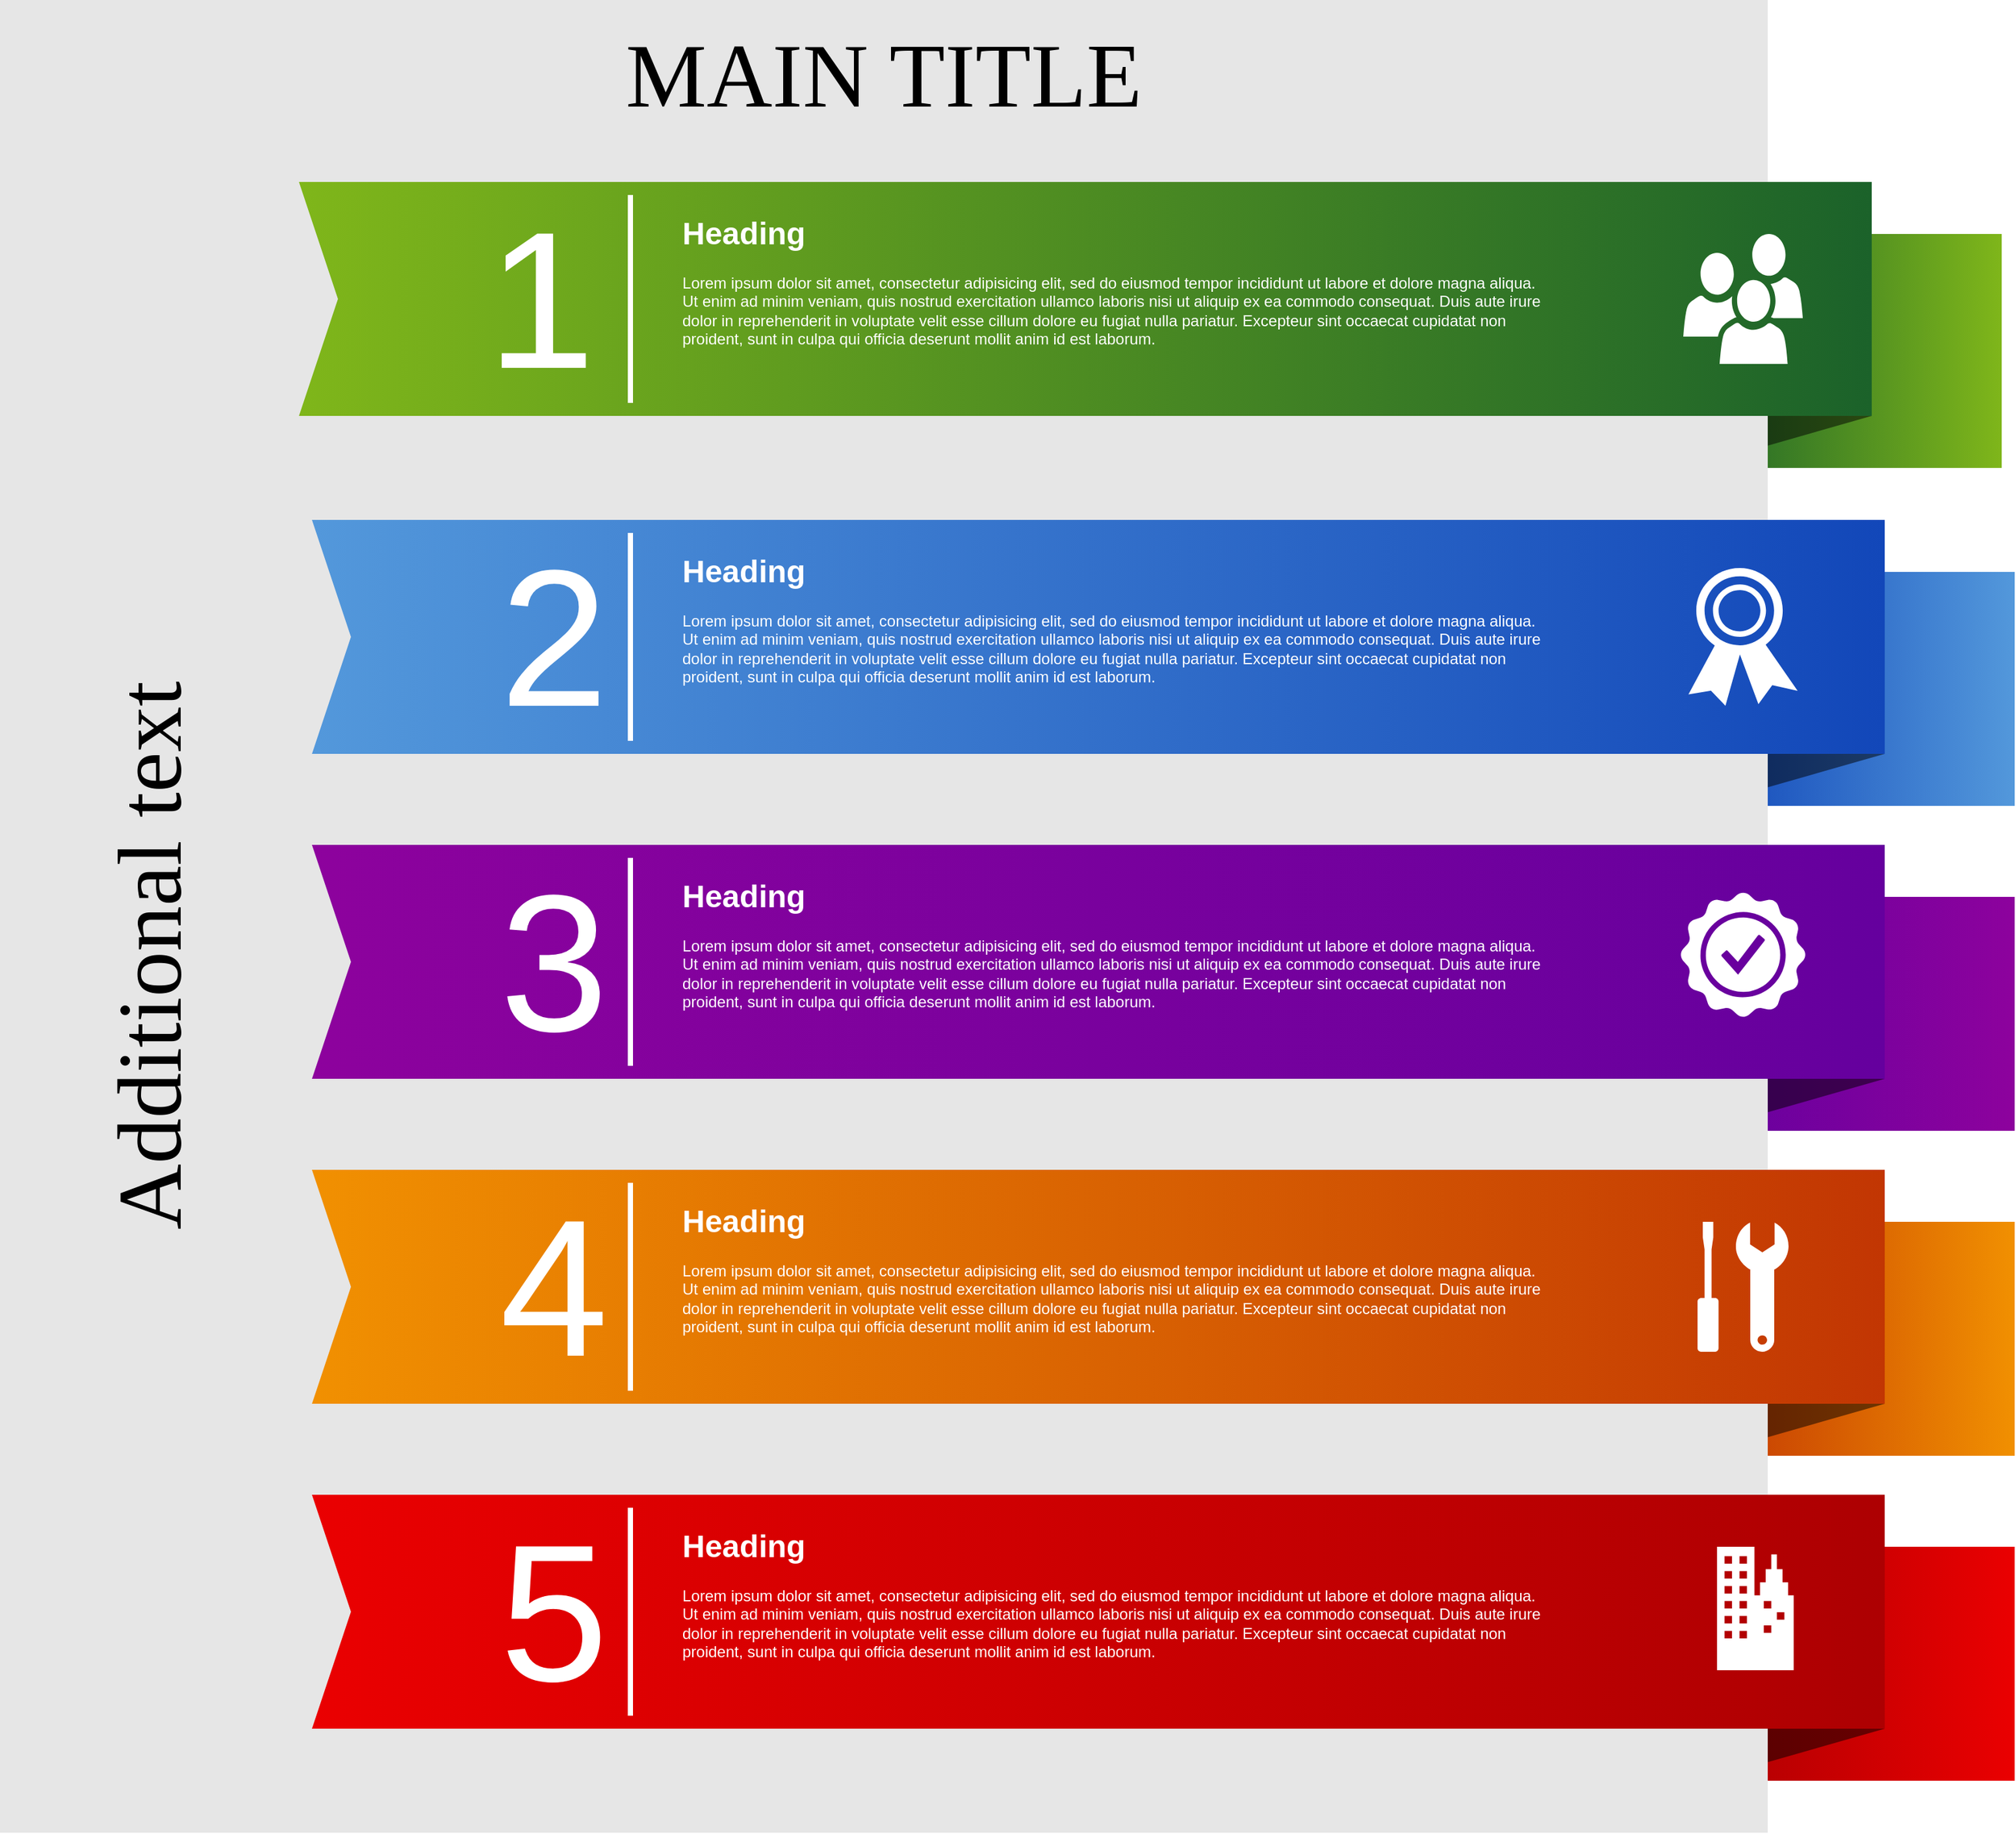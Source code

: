 <mxfile version="24.2.8" type="github">
  <diagram name="Page-1" id="1622d65d-c77d-c4b6-e0e7-3c11208c8684">
    <mxGraphModel dx="1408" dy="748" grid="1" gridSize="10" guides="1" tooltips="1" connect="1" arrows="1" fold="1" page="1" pageScale="1.5" pageWidth="1169" pageHeight="826" background="none" math="0" shadow="0">
      <root>
        <mxCell id="0" style=";html=1;" />
        <mxCell id="1" style=";html=1;" parent="0" />
        <mxCell id="869962fe87da545-3" value="" style="whiteSpace=wrap;html=1;rounded=0;shadow=0;dashed=0;strokeWidth=1;fontFamily=Tahoma;fontSize=10;fontColor=#FFFFFF;strokeColor=none;fillColor=#7FB61A;gradientColor=#1B622A;gradientDirection=west;" parent="1" vertex="1">
          <mxGeometry x="1360" y="210" width="240" height="180" as="geometry" />
        </mxCell>
        <mxCell id="869962fe87da545-4" value="" style="verticalLabelPosition=bottom;verticalAlign=top;html=1;strokeWidth=1;shape=mxgraph.basic.orthogonal_triangle;rounded=0;shadow=0;dashed=0;fontFamily=Tahoma;fontSize=10;fontColor=#FFFFFF;flipV=1;fillColor=#000000;strokeColor=none;opacity=50;" parent="1" vertex="1">
          <mxGeometry x="1360" y="350" width="140" height="40" as="geometry" />
        </mxCell>
        <mxCell id="869962fe87da545-6" value="" style="whiteSpace=wrap;html=1;rounded=0;shadow=0;dashed=0;strokeWidth=1;fontFamily=Tahoma;fontSize=10;fontColor=#FFFFFF;strokeColor=none;fillColor=#5398DB;gradientColor=#1247B9;gradientDirection=west;" parent="1" vertex="1">
          <mxGeometry x="1370" y="470" width="240" height="180" as="geometry" />
        </mxCell>
        <mxCell id="869962fe87da545-7" value="" style="verticalLabelPosition=bottom;verticalAlign=top;html=1;strokeWidth=1;shape=mxgraph.basic.orthogonal_triangle;rounded=0;shadow=0;dashed=0;fontFamily=Tahoma;fontSize=10;fontColor=#FFFFFF;flipV=1;fillColor=#000000;strokeColor=none;opacity=50;" parent="1" vertex="1">
          <mxGeometry x="1370" y="610" width="140" height="40" as="geometry" />
        </mxCell>
        <mxCell id="869962fe87da545-9" value="" style="whiteSpace=wrap;html=1;rounded=0;shadow=0;dashed=0;strokeWidth=1;fontFamily=Tahoma;fontSize=10;fontColor=#FFFFFF;strokeColor=none;fillColor=#8D029D;gradientColor=#65009E;gradientDirection=west;" parent="1" vertex="1">
          <mxGeometry x="1370" y="720" width="240" height="180" as="geometry" />
        </mxCell>
        <mxCell id="869962fe87da545-10" value="" style="verticalLabelPosition=bottom;verticalAlign=top;html=1;strokeWidth=1;shape=mxgraph.basic.orthogonal_triangle;rounded=0;shadow=0;dashed=0;fontFamily=Tahoma;fontSize=10;fontColor=#FFFFFF;flipV=1;fillColor=#000000;strokeColor=none;opacity=50;" parent="1" vertex="1">
          <mxGeometry x="1370" y="860" width="140" height="40" as="geometry" />
        </mxCell>
        <mxCell id="869962fe87da545-12" value="" style="whiteSpace=wrap;html=1;rounded=0;shadow=0;dashed=0;strokeWidth=1;fontFamily=Tahoma;fontSize=10;fontColor=#FFFFFF;strokeColor=none;fillColor=#F19001;gradientColor=#C23603;gradientDirection=west;" parent="1" vertex="1">
          <mxGeometry x="1370" y="970" width="240" height="180" as="geometry" />
        </mxCell>
        <mxCell id="869962fe87da545-13" value="" style="verticalLabelPosition=bottom;verticalAlign=top;html=1;strokeWidth=1;shape=mxgraph.basic.orthogonal_triangle;rounded=0;shadow=0;dashed=0;fontFamily=Tahoma;fontSize=10;fontColor=#FFFFFF;flipV=1;fillColor=#000000;strokeColor=none;opacity=50;" parent="1" vertex="1">
          <mxGeometry x="1370" y="1110" width="140" height="40" as="geometry" />
        </mxCell>
        <mxCell id="869962fe87da545-15" value="" style="whiteSpace=wrap;html=1;rounded=0;shadow=0;dashed=0;strokeWidth=1;fontFamily=Tahoma;fontSize=10;fontColor=#FFFFFF;strokeColor=none;fillColor=#EA0001;gradientColor=#AD0002;gradientDirection=west;" parent="1" vertex="1">
          <mxGeometry x="1370" y="1220" width="240" height="180" as="geometry" />
        </mxCell>
        <mxCell id="869962fe87da545-16" value="" style="verticalLabelPosition=bottom;verticalAlign=top;html=1;strokeWidth=1;shape=mxgraph.basic.orthogonal_triangle;rounded=0;shadow=0;dashed=0;fontFamily=Tahoma;fontSize=10;fontColor=#FFFFFF;flipV=1;fillColor=#000000;strokeColor=none;opacity=50;" parent="1" vertex="1">
          <mxGeometry x="1370" y="1360" width="140" height="40" as="geometry" />
        </mxCell>
        <mxCell id="869962fe87da545-5" value="MAIN TITLE" style="whiteSpace=wrap;html=1;rounded=0;shadow=0;dashed=0;strokeWidth=1;fillColor=#E6E6E6;fontFamily=Verdana;fontSize=70;strokeColor=none;verticalAlign=top;spacingTop=10;" parent="1" vertex="1">
          <mxGeometry x="60" y="30" width="1360" height="1410" as="geometry" />
        </mxCell>
        <mxCell id="869962fe87da545-2" value="" style="html=1;shadow=0;dashed=0;align=center;verticalAlign=middle;shape=mxgraph.arrows2.arrow;dy=0;dx=0;notch=30;rounded=0;strokeColor=none;strokeWidth=1;fillColor=#7FB61A;fontFamily=Tahoma;fontSize=10;fontColor=#FFFFFF;gradientColor=#1B622A;gradientDirection=east;" parent="1" vertex="1">
          <mxGeometry x="290" y="170" width="1210" height="180" as="geometry" />
        </mxCell>
        <mxCell id="869962fe87da545-8" value="" style="html=1;shadow=0;dashed=0;align=center;verticalAlign=middle;shape=mxgraph.arrows2.arrow;dy=0;dx=0;notch=30;rounded=0;strokeColor=none;strokeWidth=1;fillColor=#5398DB;fontFamily=Tahoma;fontSize=10;fontColor=#FFFFFF;gradientColor=#1247B9;gradientDirection=east;" parent="1" vertex="1">
          <mxGeometry x="300" y="430" width="1210" height="180" as="geometry" />
        </mxCell>
        <mxCell id="869962fe87da545-11" value="" style="html=1;shadow=0;dashed=0;align=center;verticalAlign=middle;shape=mxgraph.arrows2.arrow;dy=0;dx=0;notch=30;rounded=0;strokeColor=none;strokeWidth=1;fillColor=#8D029D;fontFamily=Tahoma;fontSize=10;fontColor=#FFFFFF;gradientColor=#65009E;gradientDirection=east;" parent="1" vertex="1">
          <mxGeometry x="300" y="680" width="1210" height="180" as="geometry" />
        </mxCell>
        <mxCell id="869962fe87da545-14" value="" style="html=1;shadow=0;dashed=0;align=center;verticalAlign=middle;shape=mxgraph.arrows2.arrow;dy=0;dx=0;notch=30;rounded=0;strokeColor=none;strokeWidth=1;fillColor=#F19001;fontFamily=Tahoma;fontSize=10;fontColor=#FFFFFF;gradientColor=#C23603;gradientDirection=east;" parent="1" vertex="1">
          <mxGeometry x="300" y="930" width="1210" height="180" as="geometry" />
        </mxCell>
        <mxCell id="869962fe87da545-17" value="" style="html=1;shadow=0;dashed=0;align=center;verticalAlign=middle;shape=mxgraph.arrows2.arrow;dy=0;dx=0;notch=30;rounded=0;strokeColor=none;strokeWidth=1;fillColor=#EA0001;fontFamily=Tahoma;fontSize=10;fontColor=#FFFFFF;gradientColor=#AD0002;gradientDirection=east;" parent="1" vertex="1">
          <mxGeometry x="300" y="1180" width="1210" height="180" as="geometry" />
        </mxCell>
        <mxCell id="869962fe87da545-18" value="Additional text" style="text;html=1;strokeColor=none;fillColor=none;align=center;verticalAlign=middle;whiteSpace=wrap;rounded=0;shadow=0;dashed=0;fontFamily=Verdana;fontSize=70;horizontal=0;" parent="1" vertex="1">
          <mxGeometry x="110" y="170" width="130" height="1190" as="geometry" />
        </mxCell>
        <mxCell id="869962fe87da545-19" value="1" style="text;html=1;strokeColor=none;fillColor=none;align=right;verticalAlign=middle;whiteSpace=wrap;rounded=0;shadow=0;dashed=0;fontFamily=Helvetica;fontSize=150;fontColor=#FFFFFF;" parent="1" vertex="1">
          <mxGeometry x="320" y="170" width="200" height="180" as="geometry" />
        </mxCell>
        <mxCell id="869962fe87da545-20" value="2" style="text;html=1;strokeColor=none;fillColor=none;align=right;verticalAlign=middle;whiteSpace=wrap;rounded=0;shadow=0;dashed=0;fontFamily=Helvetica;fontSize=150;fontColor=#FFFFFF;" parent="1" vertex="1">
          <mxGeometry x="330" y="430" width="200" height="180" as="geometry" />
        </mxCell>
        <mxCell id="869962fe87da545-21" value="3" style="text;html=1;strokeColor=none;fillColor=none;align=right;verticalAlign=middle;whiteSpace=wrap;rounded=0;shadow=0;dashed=0;fontFamily=Helvetica;fontSize=150;fontColor=#FFFFFF;" parent="1" vertex="1">
          <mxGeometry x="330" y="680" width="200" height="180" as="geometry" />
        </mxCell>
        <mxCell id="869962fe87da545-22" value="4" style="text;html=1;strokeColor=none;fillColor=none;align=right;verticalAlign=middle;whiteSpace=wrap;rounded=0;shadow=0;dashed=0;fontFamily=Helvetica;fontSize=150;fontColor=#FFFFFF;" parent="1" vertex="1">
          <mxGeometry x="330" y="930" width="200" height="180" as="geometry" />
        </mxCell>
        <mxCell id="869962fe87da545-23" value="5" style="text;html=1;strokeColor=none;fillColor=none;align=right;verticalAlign=middle;whiteSpace=wrap;rounded=0;shadow=0;dashed=0;fontFamily=Helvetica;fontSize=150;fontColor=#FFFFFF;" parent="1" vertex="1">
          <mxGeometry x="330" y="1180" width="200" height="180" as="geometry" />
        </mxCell>
        <mxCell id="869962fe87da545-24" value="" style="line;strokeWidth=4;direction=south;html=1;rounded=0;shadow=0;dashed=0;fillColor=none;gradientColor=#AD0002;fontFamily=Helvetica;fontSize=150;fontColor=#FFFFFF;align=right;strokeColor=#FFFFFF;" parent="1" vertex="1">
          <mxGeometry x="540" y="180" width="10" height="160" as="geometry" />
        </mxCell>
        <mxCell id="869962fe87da545-25" value="" style="line;strokeWidth=4;direction=south;html=1;rounded=0;shadow=0;dashed=0;fillColor=none;gradientColor=#AD0002;fontFamily=Helvetica;fontSize=150;fontColor=#FFFFFF;align=right;strokeColor=#FFFFFF;" parent="1" vertex="1">
          <mxGeometry x="540" y="440" width="10" height="160" as="geometry" />
        </mxCell>
        <mxCell id="869962fe87da545-26" value="" style="line;strokeWidth=4;direction=south;html=1;rounded=0;shadow=0;dashed=0;fillColor=none;gradientColor=#AD0002;fontFamily=Helvetica;fontSize=150;fontColor=#FFFFFF;align=right;strokeColor=#FFFFFF;" parent="1" vertex="1">
          <mxGeometry x="540" y="690" width="10" height="160" as="geometry" />
        </mxCell>
        <mxCell id="869962fe87da545-27" value="" style="line;strokeWidth=4;direction=south;html=1;rounded=0;shadow=0;dashed=0;fillColor=none;gradientColor=#AD0002;fontFamily=Helvetica;fontSize=150;fontColor=#FFFFFF;align=right;strokeColor=#FFFFFF;" parent="1" vertex="1">
          <mxGeometry x="540" y="940" width="10" height="160" as="geometry" />
        </mxCell>
        <mxCell id="869962fe87da545-28" value="" style="line;strokeWidth=4;direction=south;html=1;rounded=0;shadow=0;dashed=0;fillColor=none;gradientColor=#AD0002;fontFamily=Helvetica;fontSize=150;fontColor=#FFFFFF;align=right;strokeColor=#FFFFFF;" parent="1" vertex="1">
          <mxGeometry x="540" y="1190" width="10" height="160" as="geometry" />
        </mxCell>
        <mxCell id="869962fe87da545-29" value="&lt;h1&gt;Heading&lt;/h1&gt;&lt;p&gt;L&lt;span&gt;orem ipsum dolor sit amet, consectetur adipisicing elit, sed do eiusmod tempor incididunt ut labore et dolore magna aliqua. Ut enim ad minim veniam, quis nostrud exercitation ullamco laboris nisi ut aliquip ex ea commodo consequat. Duis aute irure dolor in reprehenderit in voluptate velit esse cillum dolore eu fugiat nulla pariatur. Excepteur sint occaecat cupidatat non proident, sunt in culpa qui officia deserunt mollit anim id est laborum.&lt;/span&gt;&lt;/p&gt;" style="text;html=1;strokeColor=none;fillColor=none;spacing=5;spacingTop=-20;whiteSpace=wrap;overflow=hidden;rounded=0;shadow=0;dashed=0;fontFamily=Helvetica;fontSize=12;fontColor=#FFFFFF;align=left;" parent="1" vertex="1">
          <mxGeometry x="580" y="190" width="670" height="140" as="geometry" />
        </mxCell>
        <mxCell id="869962fe87da545-30" value="&lt;h1&gt;Heading&lt;/h1&gt;&lt;p&gt;L&lt;span&gt;orem ipsum dolor sit amet, consectetur adipisicing elit, sed do eiusmod tempor incididunt ut labore et dolore magna aliqua. Ut enim ad minim veniam, quis nostrud exercitation ullamco laboris nisi ut aliquip ex ea commodo consequat. Duis aute irure dolor in reprehenderit in voluptate velit esse cillum dolore eu fugiat nulla pariatur. Excepteur sint occaecat cupidatat non proident, sunt in culpa qui officia deserunt mollit anim id est laborum.&lt;/span&gt;&lt;/p&gt;" style="text;html=1;strokeColor=none;fillColor=none;spacing=5;spacingTop=-20;whiteSpace=wrap;overflow=hidden;rounded=0;shadow=0;dashed=0;fontFamily=Helvetica;fontSize=12;fontColor=#FFFFFF;align=left;" parent="1" vertex="1">
          <mxGeometry x="580" y="450" width="670" height="140" as="geometry" />
        </mxCell>
        <mxCell id="869962fe87da545-31" value="&lt;h1&gt;Heading&lt;/h1&gt;&lt;p&gt;L&lt;span&gt;orem ipsum dolor sit amet, consectetur adipisicing elit, sed do eiusmod tempor incididunt ut labore et dolore magna aliqua. Ut enim ad minim veniam, quis nostrud exercitation ullamco laboris nisi ut aliquip ex ea commodo consequat. Duis aute irure dolor in reprehenderit in voluptate velit esse cillum dolore eu fugiat nulla pariatur. Excepteur sint occaecat cupidatat non proident, sunt in culpa qui officia deserunt mollit anim id est laborum.&lt;/span&gt;&lt;/p&gt;" style="text;html=1;strokeColor=none;fillColor=none;spacing=5;spacingTop=-20;whiteSpace=wrap;overflow=hidden;rounded=0;shadow=0;dashed=0;fontFamily=Helvetica;fontSize=12;fontColor=#FFFFFF;align=left;" parent="1" vertex="1">
          <mxGeometry x="580" y="700" width="670" height="140" as="geometry" />
        </mxCell>
        <mxCell id="869962fe87da545-32" value="&lt;h1&gt;Heading&lt;/h1&gt;&lt;p&gt;L&lt;span&gt;orem ipsum dolor sit amet, consectetur adipisicing elit, sed do eiusmod tempor incididunt ut labore et dolore magna aliqua. Ut enim ad minim veniam, quis nostrud exercitation ullamco laboris nisi ut aliquip ex ea commodo consequat. Duis aute irure dolor in reprehenderit in voluptate velit esse cillum dolore eu fugiat nulla pariatur. Excepteur sint occaecat cupidatat non proident, sunt in culpa qui officia deserunt mollit anim id est laborum.&lt;/span&gt;&lt;/p&gt;" style="text;html=1;strokeColor=none;fillColor=none;spacing=5;spacingTop=-20;whiteSpace=wrap;overflow=hidden;rounded=0;shadow=0;dashed=0;fontFamily=Helvetica;fontSize=12;fontColor=#FFFFFF;align=left;" parent="1" vertex="1">
          <mxGeometry x="580" y="950" width="670" height="140" as="geometry" />
        </mxCell>
        <mxCell id="869962fe87da545-33" value="&lt;h1&gt;Heading&lt;/h1&gt;&lt;p&gt;L&lt;span&gt;orem ipsum dolor sit amet, consectetur adipisicing elit, sed do eiusmod tempor incididunt ut labore et dolore magna aliqua. Ut enim ad minim veniam, quis nostrud exercitation ullamco laboris nisi ut aliquip ex ea commodo consequat. Duis aute irure dolor in reprehenderit in voluptate velit esse cillum dolore eu fugiat nulla pariatur. Excepteur sint occaecat cupidatat non proident, sunt in culpa qui officia deserunt mollit anim id est laborum.&lt;/span&gt;&lt;/p&gt;" style="text;html=1;strokeColor=none;fillColor=none;spacing=5;spacingTop=-20;whiteSpace=wrap;overflow=hidden;rounded=0;shadow=0;dashed=0;fontFamily=Helvetica;fontSize=12;fontColor=#FFFFFF;align=left;" parent="1" vertex="1">
          <mxGeometry x="580" y="1200" width="670" height="140" as="geometry" />
        </mxCell>
        <mxCell id="869962fe87da545-34" value="" style="shadow=0;dashed=0;html=1;strokeColor=none;fillColor=#FFFFFF;labelPosition=center;verticalLabelPosition=bottom;verticalAlign=top;shape=mxgraph.office.users.users;rounded=0;fontFamily=Helvetica;fontSize=12;fontColor=#FFFFFF;align=left;" parent="1" vertex="1">
          <mxGeometry x="1355.0" y="210" width="92" height="100" as="geometry" />
        </mxCell>
        <mxCell id="869962fe87da545-35" value="" style="shadow=0;dashed=0;html=1;strokeColor=none;fillColor=#FFFFFF;labelPosition=center;verticalLabelPosition=bottom;verticalAlign=top;shape=mxgraph.office.security.token;rounded=0;fontFamily=Helvetica;fontSize=12;fontColor=#FFFFFF;align=left;" parent="1" vertex="1">
          <mxGeometry x="1359.0" y="467" width="84" height="106" as="geometry" />
        </mxCell>
        <mxCell id="869962fe87da545-36" value="" style="shadow=0;dashed=0;html=1;strokeColor=none;fillColor=#FFFFFF;labelPosition=center;verticalLabelPosition=bottom;verticalAlign=top;shape=mxgraph.office.concepts.best_practices;rounded=0;fontFamily=Helvetica;fontSize=12;fontColor=#FFFFFF;align=left;" parent="1" vertex="1">
          <mxGeometry x="1352.5" y="716" width="97" height="97" as="geometry" />
        </mxCell>
        <mxCell id="869962fe87da545-37" value="" style="shadow=0;dashed=0;html=1;strokeColor=none;fillColor=#FFFFFF;labelPosition=center;verticalLabelPosition=bottom;verticalAlign=top;shape=mxgraph.office.concepts.maintenance;rounded=0;fontFamily=Helvetica;fontSize=12;fontColor=#FFFFFF;align=left;" parent="1" vertex="1">
          <mxGeometry x="1366" y="970" width="70" height="100" as="geometry" />
        </mxCell>
        <mxCell id="869962fe87da545-38" value="" style="shadow=0;dashed=0;html=1;strokeColor=none;fillColor=#FFFFFF;labelPosition=center;verticalLabelPosition=bottom;verticalAlign=top;shape=mxgraph.office.concepts.on_premises;rounded=0;fontFamily=Helvetica;fontSize=12;fontColor=#FFFFFF;align=left;" parent="1" vertex="1">
          <mxGeometry x="1381" y="1220" width="59" height="95" as="geometry" />
        </mxCell>
      </root>
    </mxGraphModel>
  </diagram>
</mxfile>
